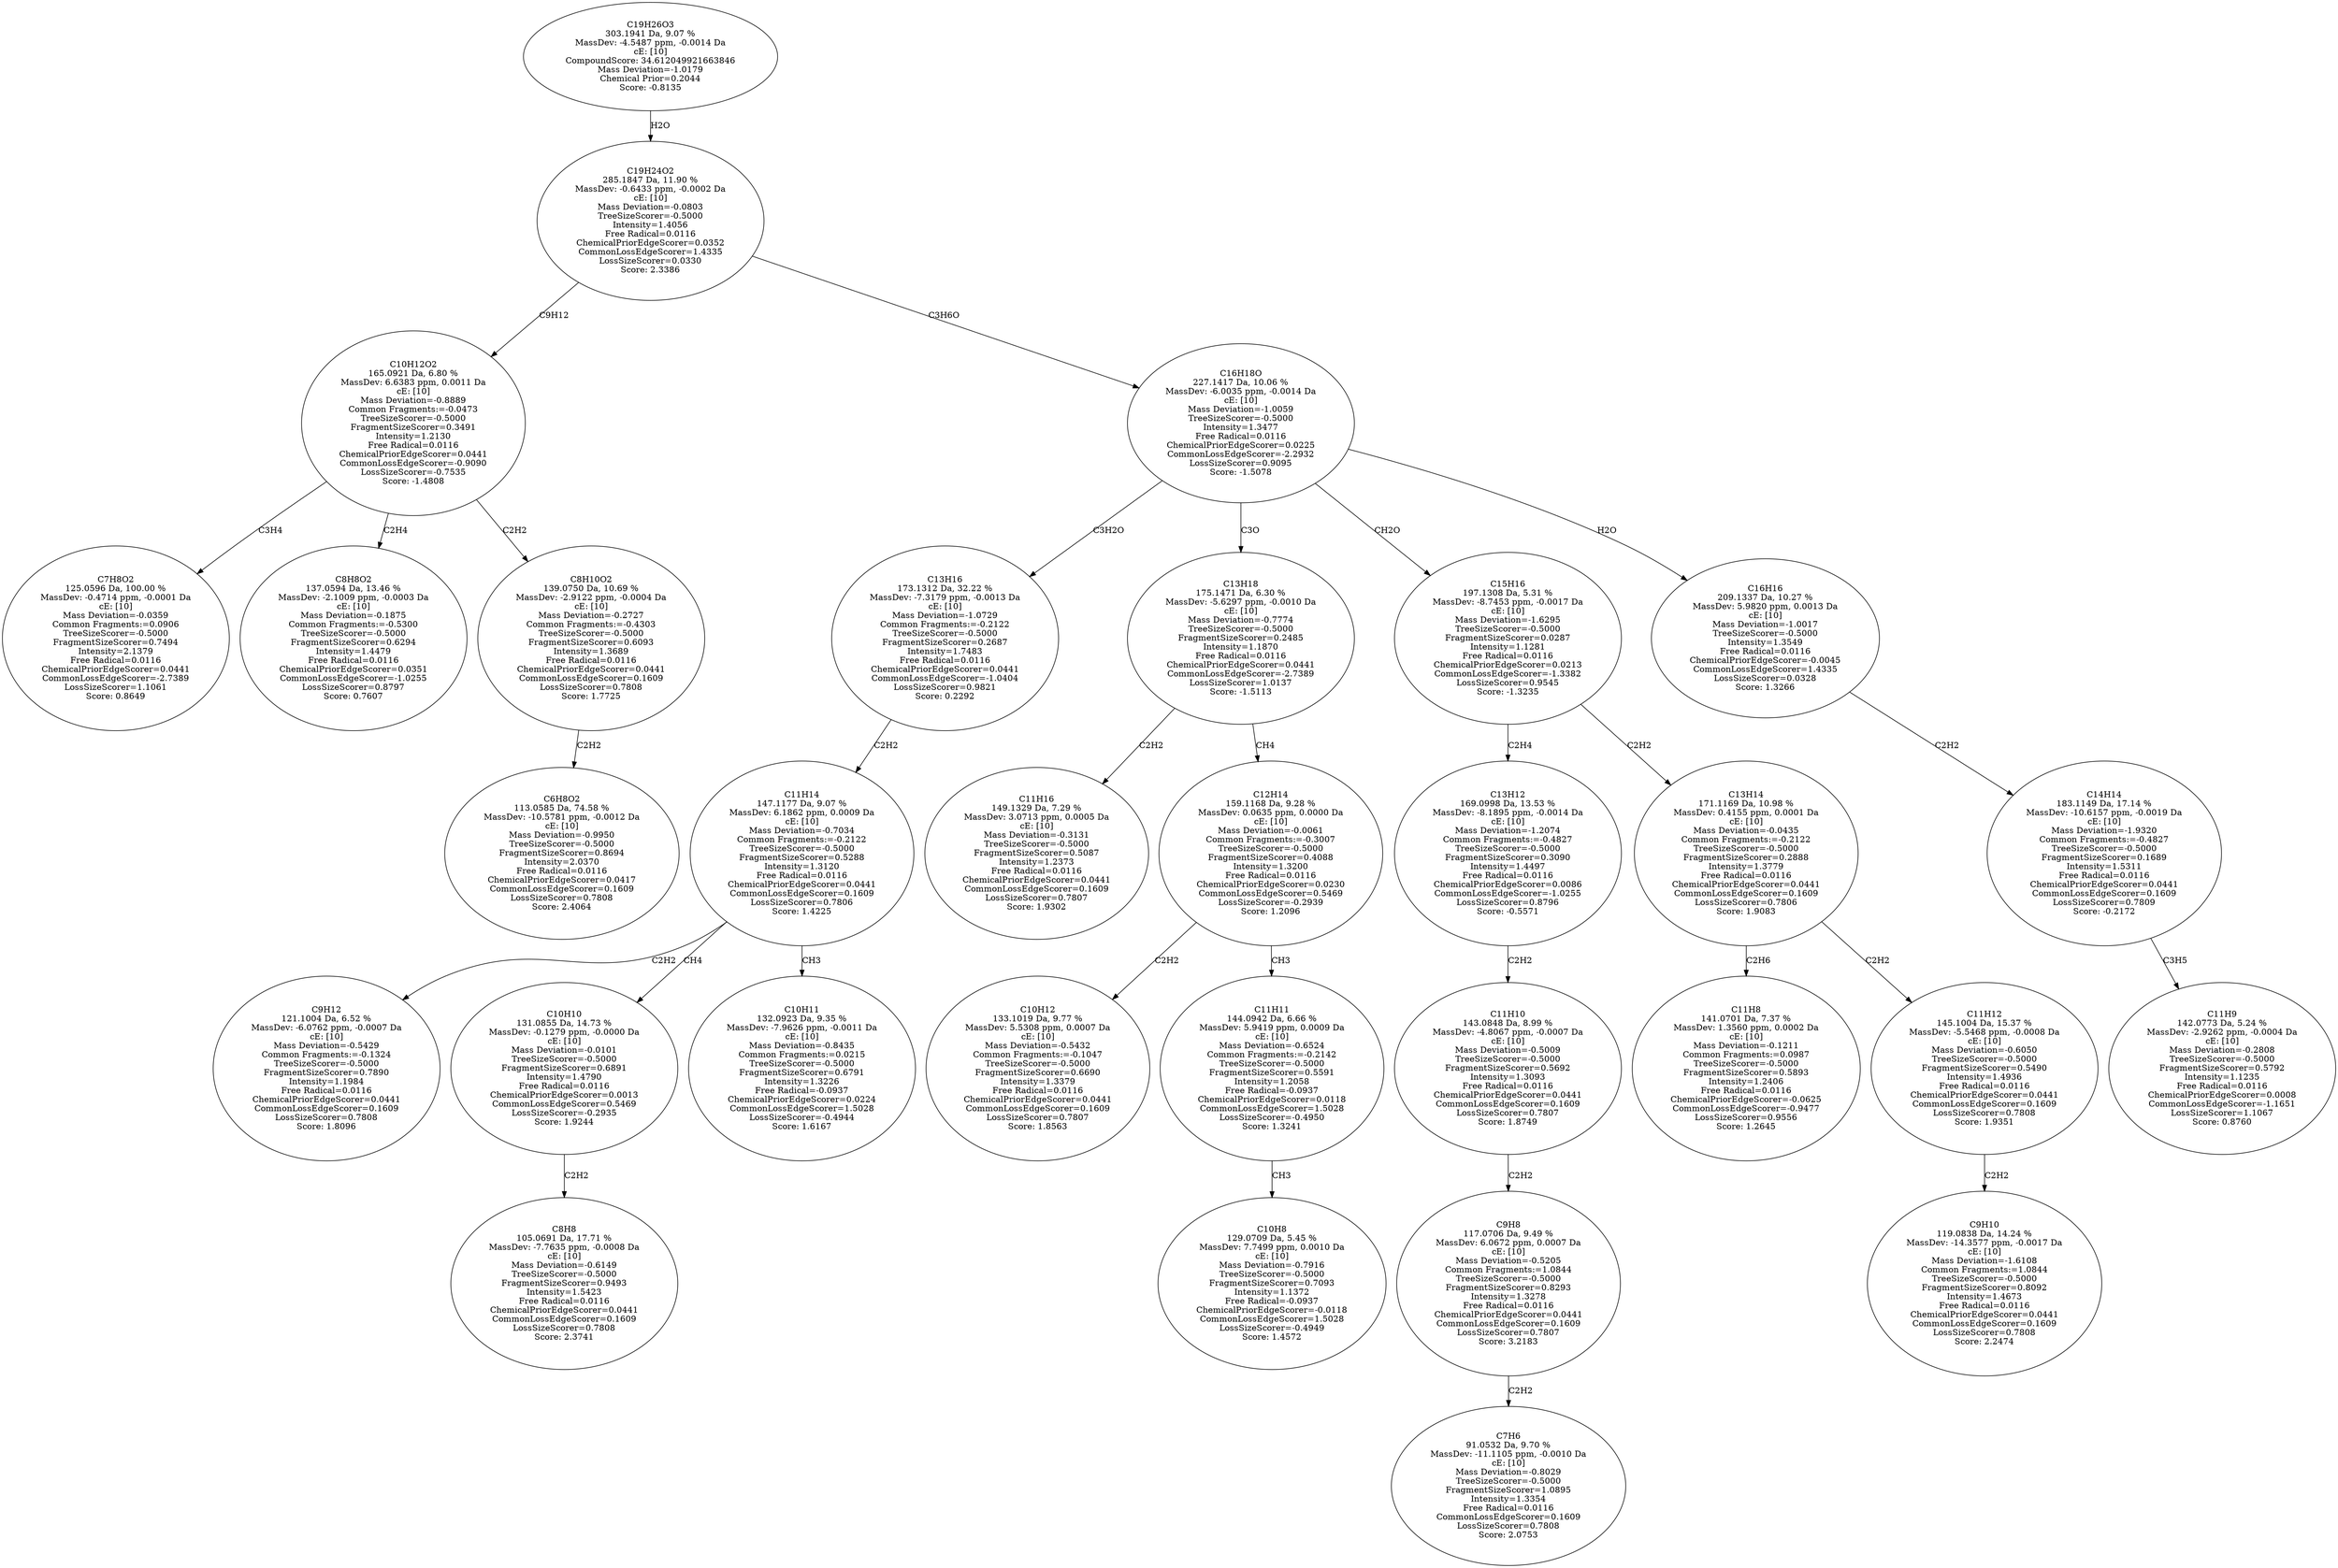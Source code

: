 strict digraph {
v1 [label="C7H8O2\n125.0596 Da, 100.00 %\nMassDev: -0.4714 ppm, -0.0001 Da\ncE: [10]\nMass Deviation=-0.0359\nCommon Fragments:=0.0906\nTreeSizeScorer=-0.5000\nFragmentSizeScorer=0.7494\nIntensity=2.1379\nFree Radical=0.0116\nChemicalPriorEdgeScorer=0.0441\nCommonLossEdgeScorer=-2.7389\nLossSizeScorer=1.1061\nScore: 0.8649"];
v2 [label="C8H8O2\n137.0594 Da, 13.46 %\nMassDev: -2.1009 ppm, -0.0003 Da\ncE: [10]\nMass Deviation=-0.1875\nCommon Fragments:=-0.5300\nTreeSizeScorer=-0.5000\nFragmentSizeScorer=0.6294\nIntensity=1.4479\nFree Radical=0.0116\nChemicalPriorEdgeScorer=0.0351\nCommonLossEdgeScorer=-1.0255\nLossSizeScorer=0.8797\nScore: 0.7607"];
v3 [label="C6H8O2\n113.0585 Da, 74.58 %\nMassDev: -10.5781 ppm, -0.0012 Da\ncE: [10]\nMass Deviation=-0.9950\nTreeSizeScorer=-0.5000\nFragmentSizeScorer=0.8694\nIntensity=2.0370\nFree Radical=0.0116\nChemicalPriorEdgeScorer=0.0417\nCommonLossEdgeScorer=0.1609\nLossSizeScorer=0.7808\nScore: 2.4064"];
v4 [label="C8H10O2\n139.0750 Da, 10.69 %\nMassDev: -2.9122 ppm, -0.0004 Da\ncE: [10]\nMass Deviation=-0.2727\nCommon Fragments:=-0.4303\nTreeSizeScorer=-0.5000\nFragmentSizeScorer=0.6093\nIntensity=1.3689\nFree Radical=0.0116\nChemicalPriorEdgeScorer=0.0441\nCommonLossEdgeScorer=0.1609\nLossSizeScorer=0.7808\nScore: 1.7725"];
v5 [label="C10H12O2\n165.0921 Da, 6.80 %\nMassDev: 6.6383 ppm, 0.0011 Da\ncE: [10]\nMass Deviation=-0.8889\nCommon Fragments:=-0.0473\nTreeSizeScorer=-0.5000\nFragmentSizeScorer=0.3491\nIntensity=1.2130\nFree Radical=0.0116\nChemicalPriorEdgeScorer=0.0441\nCommonLossEdgeScorer=-0.9090\nLossSizeScorer=-0.7535\nScore: -1.4808"];
v6 [label="C9H12\n121.1004 Da, 6.52 %\nMassDev: -6.0762 ppm, -0.0007 Da\ncE: [10]\nMass Deviation=-0.5429\nCommon Fragments:=-0.1324\nTreeSizeScorer=-0.5000\nFragmentSizeScorer=0.7890\nIntensity=1.1984\nFree Radical=0.0116\nChemicalPriorEdgeScorer=0.0441\nCommonLossEdgeScorer=0.1609\nLossSizeScorer=0.7808\nScore: 1.8096"];
v7 [label="C8H8\n105.0691 Da, 17.71 %\nMassDev: -7.7635 ppm, -0.0008 Da\ncE: [10]\nMass Deviation=-0.6149\nTreeSizeScorer=-0.5000\nFragmentSizeScorer=0.9493\nIntensity=1.5423\nFree Radical=0.0116\nChemicalPriorEdgeScorer=0.0441\nCommonLossEdgeScorer=0.1609\nLossSizeScorer=0.7808\nScore: 2.3741"];
v8 [label="C10H10\n131.0855 Da, 14.73 %\nMassDev: -0.1279 ppm, -0.0000 Da\ncE: [10]\nMass Deviation=-0.0101\nTreeSizeScorer=-0.5000\nFragmentSizeScorer=0.6891\nIntensity=1.4790\nFree Radical=0.0116\nChemicalPriorEdgeScorer=0.0013\nCommonLossEdgeScorer=0.5469\nLossSizeScorer=-0.2935\nScore: 1.9244"];
v9 [label="C10H11\n132.0923 Da, 9.35 %\nMassDev: -7.9626 ppm, -0.0011 Da\ncE: [10]\nMass Deviation=-0.8435\nCommon Fragments:=0.0215\nTreeSizeScorer=-0.5000\nFragmentSizeScorer=0.6791\nIntensity=1.3226\nFree Radical=-0.0937\nChemicalPriorEdgeScorer=0.0224\nCommonLossEdgeScorer=1.5028\nLossSizeScorer=-0.4944\nScore: 1.6167"];
v10 [label="C11H14\n147.1177 Da, 9.07 %\nMassDev: 6.1862 ppm, 0.0009 Da\ncE: [10]\nMass Deviation=-0.7034\nCommon Fragments:=-0.2122\nTreeSizeScorer=-0.5000\nFragmentSizeScorer=0.5288\nIntensity=1.3120\nFree Radical=0.0116\nChemicalPriorEdgeScorer=0.0441\nCommonLossEdgeScorer=0.1609\nLossSizeScorer=0.7806\nScore: 1.4225"];
v11 [label="C13H16\n173.1312 Da, 32.22 %\nMassDev: -7.3179 ppm, -0.0013 Da\ncE: [10]\nMass Deviation=-1.0729\nCommon Fragments:=-0.2122\nTreeSizeScorer=-0.5000\nFragmentSizeScorer=0.2687\nIntensity=1.7483\nFree Radical=0.0116\nChemicalPriorEdgeScorer=0.0441\nCommonLossEdgeScorer=-1.0404\nLossSizeScorer=0.9821\nScore: 0.2292"];
v12 [label="C11H16\n149.1329 Da, 7.29 %\nMassDev: 3.0713 ppm, 0.0005 Da\ncE: [10]\nMass Deviation=-0.3131\nTreeSizeScorer=-0.5000\nFragmentSizeScorer=0.5087\nIntensity=1.2373\nFree Radical=0.0116\nChemicalPriorEdgeScorer=0.0441\nCommonLossEdgeScorer=0.1609\nLossSizeScorer=0.7807\nScore: 1.9302"];
v13 [label="C10H12\n133.1019 Da, 9.77 %\nMassDev: 5.5308 ppm, 0.0007 Da\ncE: [10]\nMass Deviation=-0.5432\nCommon Fragments:=-0.1047\nTreeSizeScorer=-0.5000\nFragmentSizeScorer=0.6690\nIntensity=1.3379\nFree Radical=0.0116\nChemicalPriorEdgeScorer=0.0441\nCommonLossEdgeScorer=0.1609\nLossSizeScorer=0.7807\nScore: 1.8563"];
v14 [label="C10H8\n129.0709 Da, 5.45 %\nMassDev: 7.7499 ppm, 0.0010 Da\ncE: [10]\nMass Deviation=-0.7916\nTreeSizeScorer=-0.5000\nFragmentSizeScorer=0.7093\nIntensity=1.1372\nFree Radical=-0.0937\nChemicalPriorEdgeScorer=-0.0118\nCommonLossEdgeScorer=1.5028\nLossSizeScorer=-0.4949\nScore: 1.4572"];
v15 [label="C11H11\n144.0942 Da, 6.66 %\nMassDev: 5.9419 ppm, 0.0009 Da\ncE: [10]\nMass Deviation=-0.6524\nCommon Fragments:=-0.2142\nTreeSizeScorer=-0.5000\nFragmentSizeScorer=0.5591\nIntensity=1.2058\nFree Radical=-0.0937\nChemicalPriorEdgeScorer=0.0118\nCommonLossEdgeScorer=1.5028\nLossSizeScorer=-0.4950\nScore: 1.3241"];
v16 [label="C12H14\n159.1168 Da, 9.28 %\nMassDev: 0.0635 ppm, 0.0000 Da\ncE: [10]\nMass Deviation=-0.0061\nCommon Fragments:=-0.3007\nTreeSizeScorer=-0.5000\nFragmentSizeScorer=0.4088\nIntensity=1.3200\nFree Radical=0.0116\nChemicalPriorEdgeScorer=0.0230\nCommonLossEdgeScorer=0.5469\nLossSizeScorer=-0.2939\nScore: 1.2096"];
v17 [label="C13H18\n175.1471 Da, 6.30 %\nMassDev: -5.6297 ppm, -0.0010 Da\ncE: [10]\nMass Deviation=-0.7774\nTreeSizeScorer=-0.5000\nFragmentSizeScorer=0.2485\nIntensity=1.1870\nFree Radical=0.0116\nChemicalPriorEdgeScorer=0.0441\nCommonLossEdgeScorer=-2.7389\nLossSizeScorer=1.0137\nScore: -1.5113"];
v18 [label="C7H6\n91.0532 Da, 9.70 %\nMassDev: -11.1105 ppm, -0.0010 Da\ncE: [10]\nMass Deviation=-0.8029\nTreeSizeScorer=-0.5000\nFragmentSizeScorer=1.0895\nIntensity=1.3354\nFree Radical=0.0116\nCommonLossEdgeScorer=0.1609\nLossSizeScorer=0.7808\nScore: 2.0753"];
v19 [label="C9H8\n117.0706 Da, 9.49 %\nMassDev: 6.0672 ppm, 0.0007 Da\ncE: [10]\nMass Deviation=-0.5205\nCommon Fragments:=1.0844\nTreeSizeScorer=-0.5000\nFragmentSizeScorer=0.8293\nIntensity=1.3278\nFree Radical=0.0116\nChemicalPriorEdgeScorer=0.0441\nCommonLossEdgeScorer=0.1609\nLossSizeScorer=0.7807\nScore: 3.2183"];
v20 [label="C11H10\n143.0848 Da, 8.99 %\nMassDev: -4.8067 ppm, -0.0007 Da\ncE: [10]\nMass Deviation=-0.5009\nTreeSizeScorer=-0.5000\nFragmentSizeScorer=0.5692\nIntensity=1.3093\nFree Radical=0.0116\nChemicalPriorEdgeScorer=0.0441\nCommonLossEdgeScorer=0.1609\nLossSizeScorer=0.7807\nScore: 1.8749"];
v21 [label="C13H12\n169.0998 Da, 13.53 %\nMassDev: -8.1895 ppm, -0.0014 Da\ncE: [10]\nMass Deviation=-1.2074\nCommon Fragments:=-0.4827\nTreeSizeScorer=-0.5000\nFragmentSizeScorer=0.3090\nIntensity=1.4497\nFree Radical=0.0116\nChemicalPriorEdgeScorer=0.0086\nCommonLossEdgeScorer=-1.0255\nLossSizeScorer=0.8796\nScore: -0.5571"];
v22 [label="C11H8\n141.0701 Da, 7.37 %\nMassDev: 1.3560 ppm, 0.0002 Da\ncE: [10]\nMass Deviation=-0.1211\nCommon Fragments:=0.0987\nTreeSizeScorer=-0.5000\nFragmentSizeScorer=0.5893\nIntensity=1.2406\nFree Radical=0.0116\nChemicalPriorEdgeScorer=-0.0625\nCommonLossEdgeScorer=-0.9477\nLossSizeScorer=0.9556\nScore: 1.2645"];
v23 [label="C9H10\n119.0838 Da, 14.24 %\nMassDev: -14.3577 ppm, -0.0017 Da\ncE: [10]\nMass Deviation=-1.6108\nCommon Fragments:=1.0844\nTreeSizeScorer=-0.5000\nFragmentSizeScorer=0.8092\nIntensity=1.4673\nFree Radical=0.0116\nChemicalPriorEdgeScorer=0.0441\nCommonLossEdgeScorer=0.1609\nLossSizeScorer=0.7808\nScore: 2.2474"];
v24 [label="C11H12\n145.1004 Da, 15.37 %\nMassDev: -5.5468 ppm, -0.0008 Da\ncE: [10]\nMass Deviation=-0.6050\nTreeSizeScorer=-0.5000\nFragmentSizeScorer=0.5490\nIntensity=1.4936\nFree Radical=0.0116\nChemicalPriorEdgeScorer=0.0441\nCommonLossEdgeScorer=0.1609\nLossSizeScorer=0.7808\nScore: 1.9351"];
v25 [label="C13H14\n171.1169 Da, 10.98 %\nMassDev: 0.4155 ppm, 0.0001 Da\ncE: [10]\nMass Deviation=-0.0435\nCommon Fragments:=-0.2122\nTreeSizeScorer=-0.5000\nFragmentSizeScorer=0.2888\nIntensity=1.3779\nFree Radical=0.0116\nChemicalPriorEdgeScorer=0.0441\nCommonLossEdgeScorer=0.1609\nLossSizeScorer=0.7806\nScore: 1.9083"];
v26 [label="C15H16\n197.1308 Da, 5.31 %\nMassDev: -8.7453 ppm, -0.0017 Da\ncE: [10]\nMass Deviation=-1.6295\nTreeSizeScorer=-0.5000\nFragmentSizeScorer=0.0287\nIntensity=1.1281\nFree Radical=0.0116\nChemicalPriorEdgeScorer=0.0213\nCommonLossEdgeScorer=-1.3382\nLossSizeScorer=0.9545\nScore: -1.3235"];
v27 [label="C11H9\n142.0773 Da, 5.24 %\nMassDev: -2.9262 ppm, -0.0004 Da\ncE: [10]\nMass Deviation=-0.2808\nTreeSizeScorer=-0.5000\nFragmentSizeScorer=0.5792\nIntensity=1.1235\nFree Radical=0.0116\nChemicalPriorEdgeScorer=0.0008\nCommonLossEdgeScorer=-1.1651\nLossSizeScorer=1.1067\nScore: 0.8760"];
v28 [label="C14H14\n183.1149 Da, 17.14 %\nMassDev: -10.6157 ppm, -0.0019 Da\ncE: [10]\nMass Deviation=-1.9320\nCommon Fragments:=-0.4827\nTreeSizeScorer=-0.5000\nFragmentSizeScorer=0.1689\nIntensity=1.5311\nFree Radical=0.0116\nChemicalPriorEdgeScorer=0.0441\nCommonLossEdgeScorer=0.1609\nLossSizeScorer=0.7809\nScore: -0.2172"];
v29 [label="C16H16\n209.1337 Da, 10.27 %\nMassDev: 5.9820 ppm, 0.0013 Da\ncE: [10]\nMass Deviation=-1.0017\nTreeSizeScorer=-0.5000\nIntensity=1.3549\nFree Radical=0.0116\nChemicalPriorEdgeScorer=-0.0045\nCommonLossEdgeScorer=1.4335\nLossSizeScorer=0.0328\nScore: 1.3266"];
v30 [label="C16H18O\n227.1417 Da, 10.06 %\nMassDev: -6.0035 ppm, -0.0014 Da\ncE: [10]\nMass Deviation=-1.0059\nTreeSizeScorer=-0.5000\nIntensity=1.3477\nFree Radical=0.0116\nChemicalPriorEdgeScorer=0.0225\nCommonLossEdgeScorer=-2.2932\nLossSizeScorer=0.9095\nScore: -1.5078"];
v31 [label="C19H24O2\n285.1847 Da, 11.90 %\nMassDev: -0.6433 ppm, -0.0002 Da\ncE: [10]\nMass Deviation=-0.0803\nTreeSizeScorer=-0.5000\nIntensity=1.4056\nFree Radical=0.0116\nChemicalPriorEdgeScorer=0.0352\nCommonLossEdgeScorer=1.4335\nLossSizeScorer=0.0330\nScore: 2.3386"];
v32 [label="C19H26O3\n303.1941 Da, 9.07 %\nMassDev: -4.5487 ppm, -0.0014 Da\ncE: [10]\nCompoundScore: 34.612049921663846\nMass Deviation=-1.0179\nChemical Prior=0.2044\nScore: -0.8135"];
v5 -> v1 [label="C3H4"];
v5 -> v2 [label="C2H4"];
v4 -> v3 [label="C2H2"];
v5 -> v4 [label="C2H2"];
v31 -> v5 [label="C9H12"];
v10 -> v6 [label="C2H2"];
v8 -> v7 [label="C2H2"];
v10 -> v8 [label="CH4"];
v10 -> v9 [label="CH3"];
v11 -> v10 [label="C2H2"];
v30 -> v11 [label="C3H2O"];
v17 -> v12 [label="C2H2"];
v16 -> v13 [label="C2H2"];
v15 -> v14 [label="CH3"];
v16 -> v15 [label="CH3"];
v17 -> v16 [label="CH4"];
v30 -> v17 [label="C3O"];
v19 -> v18 [label="C2H2"];
v20 -> v19 [label="C2H2"];
v21 -> v20 [label="C2H2"];
v26 -> v21 [label="C2H4"];
v25 -> v22 [label="C2H6"];
v24 -> v23 [label="C2H2"];
v25 -> v24 [label="C2H2"];
v26 -> v25 [label="C2H2"];
v30 -> v26 [label="CH2O"];
v28 -> v27 [label="C3H5"];
v29 -> v28 [label="C2H2"];
v30 -> v29 [label="H2O"];
v31 -> v30 [label="C3H6O"];
v32 -> v31 [label="H2O"];
}